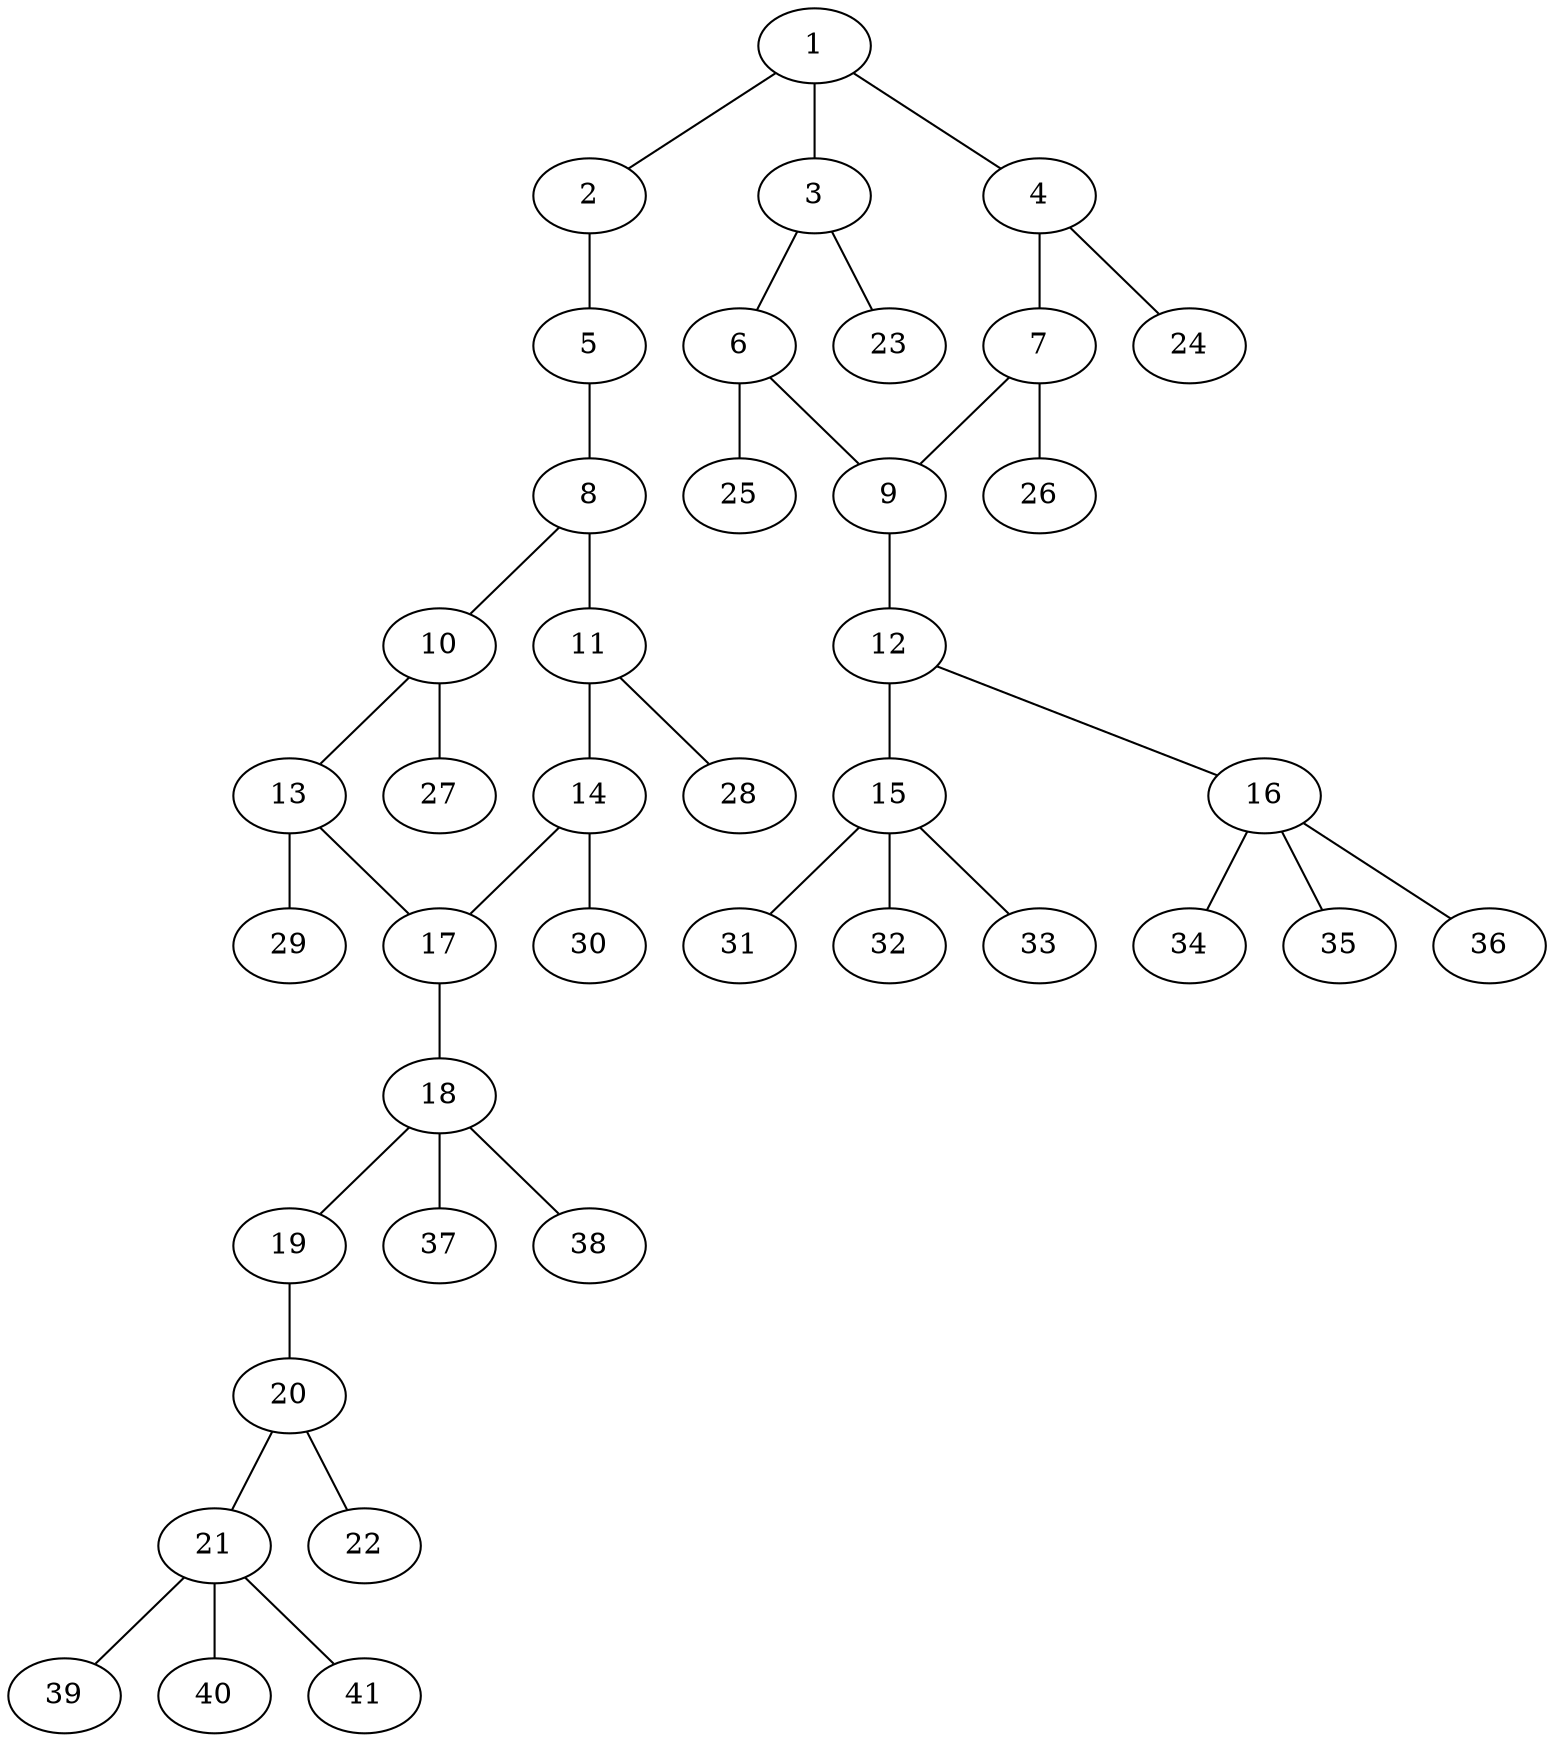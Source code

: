 graph molecule_2362 {
	1	 [chem=C];
	2	 [chem=N];
	1 -- 2	 [valence=1];
	3	 [chem=C];
	1 -- 3	 [valence=2];
	4	 [chem=C];
	1 -- 4	 [valence=1];
	5	 [chem=N];
	2 -- 5	 [valence=2];
	6	 [chem=C];
	3 -- 6	 [valence=1];
	23	 [chem=H];
	3 -- 23	 [valence=1];
	7	 [chem=C];
	4 -- 7	 [valence=2];
	24	 [chem=H];
	4 -- 24	 [valence=1];
	8	 [chem=C];
	5 -- 8	 [valence=1];
	9	 [chem=C];
	6 -- 9	 [valence=2];
	25	 [chem=H];
	6 -- 25	 [valence=1];
	7 -- 9	 [valence=1];
	26	 [chem=H];
	7 -- 26	 [valence=1];
	10	 [chem=C];
	8 -- 10	 [valence=2];
	11	 [chem=C];
	8 -- 11	 [valence=1];
	12	 [chem=N];
	9 -- 12	 [valence=1];
	13	 [chem=C];
	10 -- 13	 [valence=1];
	27	 [chem=H];
	10 -- 27	 [valence=1];
	14	 [chem=C];
	11 -- 14	 [valence=2];
	28	 [chem=H];
	11 -- 28	 [valence=1];
	15	 [chem=C];
	12 -- 15	 [valence=1];
	16	 [chem=C];
	12 -- 16	 [valence=1];
	17	 [chem=C];
	13 -- 17	 [valence=2];
	29	 [chem=H];
	13 -- 29	 [valence=1];
	14 -- 17	 [valence=1];
	30	 [chem=H];
	14 -- 30	 [valence=1];
	31	 [chem=H];
	15 -- 31	 [valence=1];
	32	 [chem=H];
	15 -- 32	 [valence=1];
	33	 [chem=H];
	15 -- 33	 [valence=1];
	34	 [chem=H];
	16 -- 34	 [valence=1];
	35	 [chem=H];
	16 -- 35	 [valence=1];
	36	 [chem=H];
	16 -- 36	 [valence=1];
	18	 [chem=C];
	17 -- 18	 [valence=1];
	19	 [chem=O];
	18 -- 19	 [valence=1];
	37	 [chem=H];
	18 -- 37	 [valence=1];
	38	 [chem=H];
	18 -- 38	 [valence=1];
	20	 [chem=C];
	19 -- 20	 [valence=1];
	21	 [chem=C];
	20 -- 21	 [valence=1];
	22	 [chem=O];
	20 -- 22	 [valence=2];
	39	 [chem=H];
	21 -- 39	 [valence=1];
	40	 [chem=H];
	21 -- 40	 [valence=1];
	41	 [chem=H];
	21 -- 41	 [valence=1];
}
